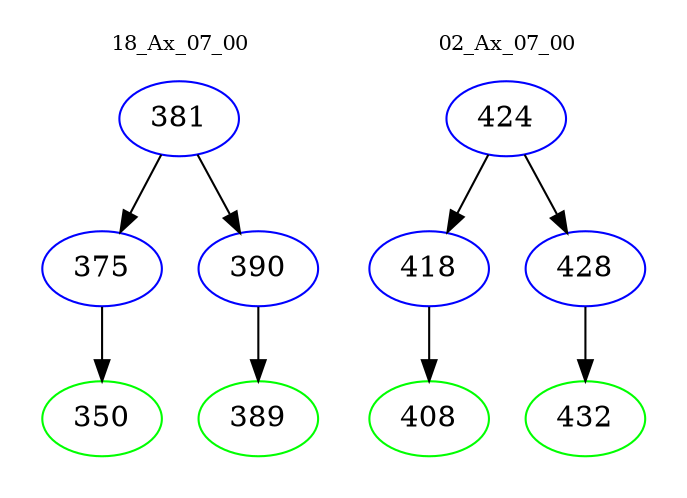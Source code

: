 digraph{
subgraph cluster_0 {
color = white
label = "18_Ax_07_00";
fontsize=10;
T0_381 [label="381", color="blue"]
T0_381 -> T0_375 [color="black"]
T0_375 [label="375", color="blue"]
T0_375 -> T0_350 [color="black"]
T0_350 [label="350", color="green"]
T0_381 -> T0_390 [color="black"]
T0_390 [label="390", color="blue"]
T0_390 -> T0_389 [color="black"]
T0_389 [label="389", color="green"]
}
subgraph cluster_1 {
color = white
label = "02_Ax_07_00";
fontsize=10;
T1_424 [label="424", color="blue"]
T1_424 -> T1_418 [color="black"]
T1_418 [label="418", color="blue"]
T1_418 -> T1_408 [color="black"]
T1_408 [label="408", color="green"]
T1_424 -> T1_428 [color="black"]
T1_428 [label="428", color="blue"]
T1_428 -> T1_432 [color="black"]
T1_432 [label="432", color="green"]
}
}
